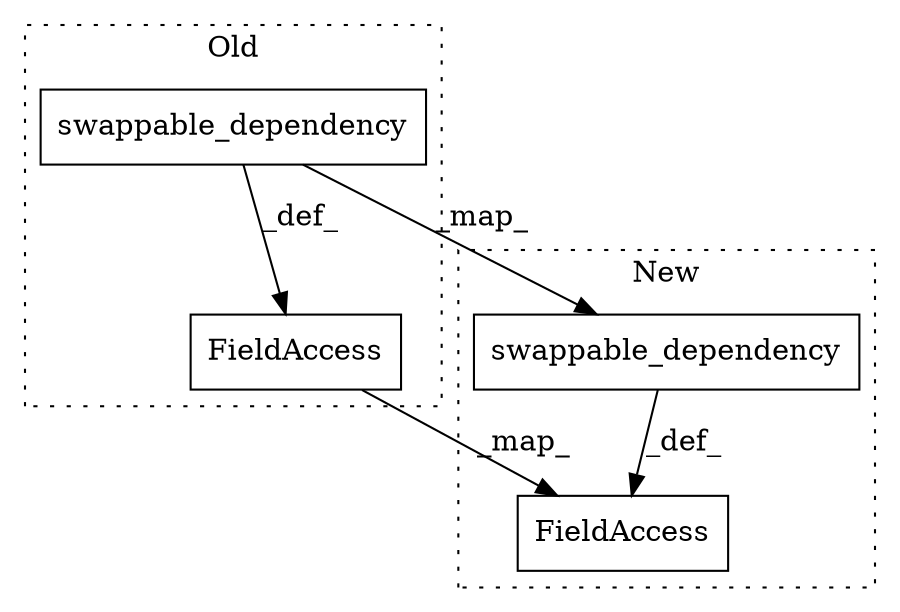 digraph G {
subgraph cluster0 {
1 [label="swappable_dependency" a="32" s="453,498" l="21,1" shape="box"];
4 [label="FieldAccess" a="22" s="378" l="12" shape="box"];
label = "Old";
style="dotted";
}
subgraph cluster1 {
2 [label="swappable_dependency" a="32" s="395,440" l="21,1" shape="box"];
3 [label="FieldAccess" a="22" s="361" l="12" shape="box"];
label = "New";
style="dotted";
}
1 -> 2 [label="_map_"];
1 -> 4 [label="_def_"];
2 -> 3 [label="_def_"];
4 -> 3 [label="_map_"];
}
